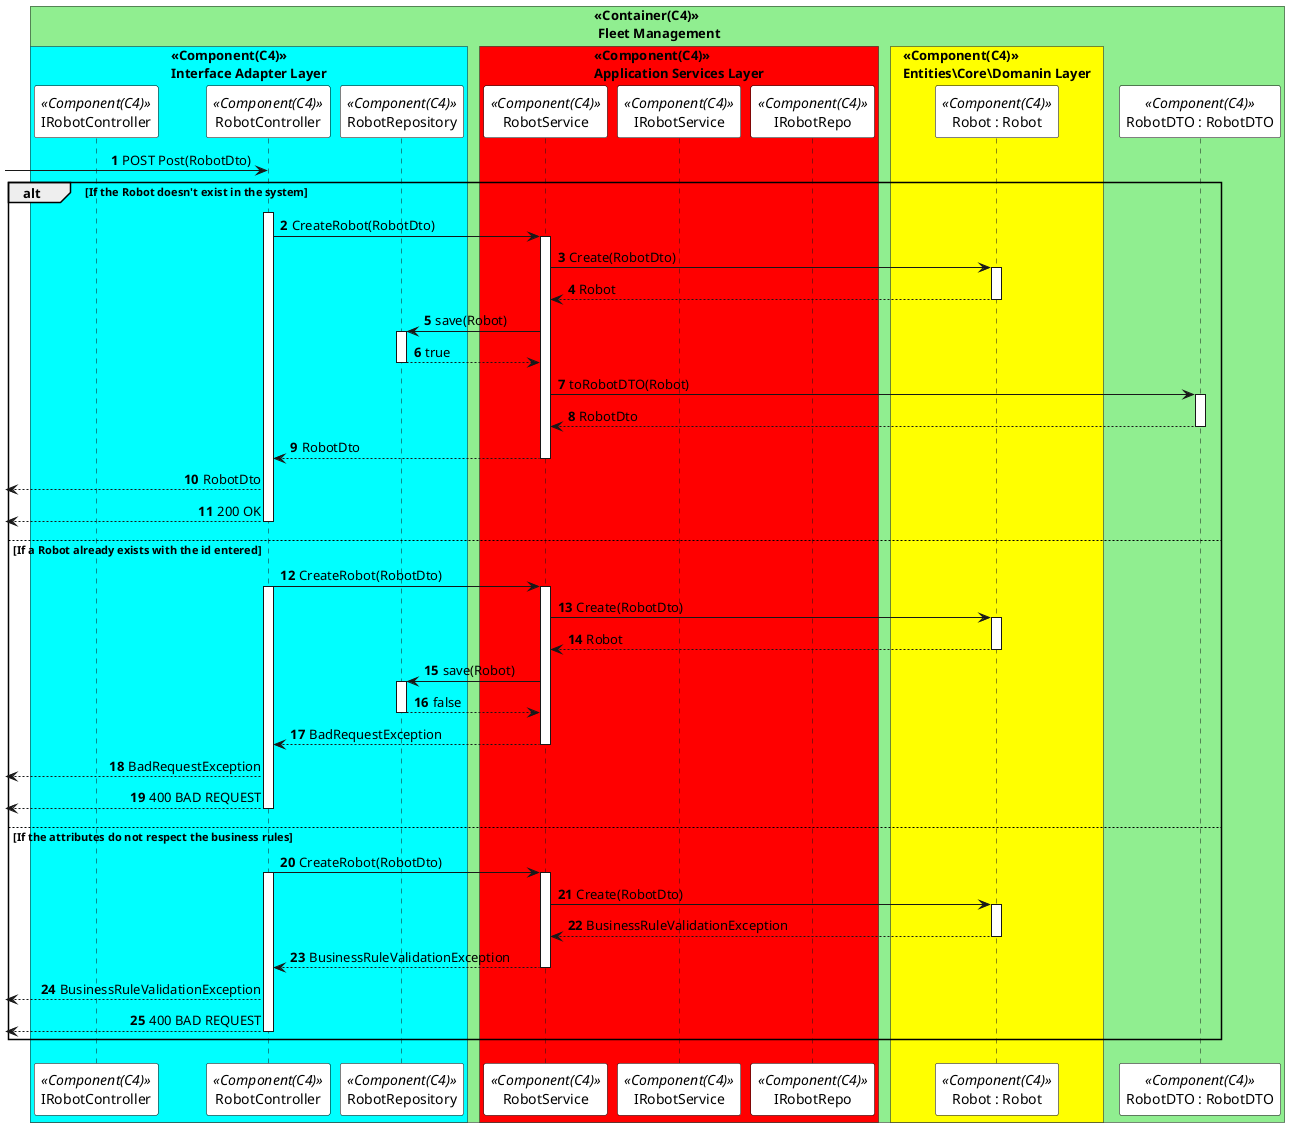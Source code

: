 @startuml createRobotSD
autonumber

skinparam sequence {
ParticipantBorderColor black
ParticipantBackgroundColor white
}


!pragma teoz true
box "<<Container(C4)>>\n Fleet Management" #LightGreen

    box "<<Component(C4)>>\nInterface Adapter Layer" #Cyan
        participant IRobotController as  ICTL <<Component(C4)>>
        participant RobotController as  CTL <<Component(C4)>>
        participant RobotRepository as  DR <<Component(C4)>>
    end box
      box "<<Component(C4)>>\nApplication Services Layer" #Red
        participant RobotService as  SV <<Component(C4)>>
        participant IRobotService as  ISV <<Component(C4)>>
        participant IRobotRepo as  IER <<Component(C4)>>
      end box
      box "<<Component(C4)>>\nEntities\Core\Domanin Layer" #Yellow
        participant "Robot : Robot" as  Robot <<Component(C4)>>
      end box
participant "RobotDTO : RobotDTO" as  DTO <<Component(C4)>>

end box


 -> CTL: POST Post(RobotDto)
alt If the Robot doesn't exist in the system
activate CTL
CTL -> SV : CreateRobot(RobotDto)
activate SV

SV -> Robot : Create(RobotDto)
activate Robot
Robot --> SV : Robot
deactivate Robot

SV -> DR : save(Robot)
activate DR
DR --> SV : true
deactivate DR

SV -> DTO : toRobotDTO(Robot)
activate DTO
DTO --> SV : RobotDto
deactivate DTO
SV --> CTL : RobotDto
deactivate SV
 <-- CTL : RobotDto

 <-- CTL: 200 OK
deactivate CTL





else If a Robot already exists with the id entered




CTL -> SV : CreateRobot(RobotDto)
activate CTL
activate SV

SV -> Robot : Create(RobotDto)
activate Robot
Robot --> SV : Robot
deactivate Robot

SV -> DR : save(Robot)
activate DR
DR --> SV : false
deactivate DR
SV --> CTL : BadRequestException
deactivate SV
 <-- CTL : BadRequestException


 <-- CTL: 400 BAD REQUEST
deactivate CTL




else If the attributes do not respect the business rules


CTL -> SV : CreateRobot(RobotDto)
activate CTL
activate SV

SV -> Robot : Create(RobotDto)
activate Robot
Robot --> SV : BusinessRuleValidationException
deactivate Robot

SV --> CTL : BusinessRuleValidationException
deactivate SV
 <-- CTL : BusinessRuleValidationException

 <-- CTL: 400 BAD REQUEST
deactivate CTL


end

@enduml